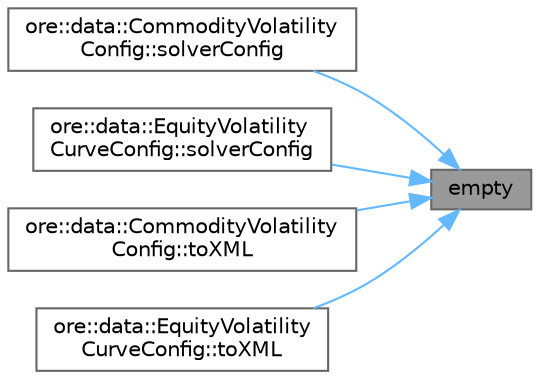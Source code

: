 digraph "empty"
{
 // INTERACTIVE_SVG=YES
 // LATEX_PDF_SIZE
  bgcolor="transparent";
  edge [fontname=Helvetica,fontsize=10,labelfontname=Helvetica,labelfontsize=10];
  node [fontname=Helvetica,fontsize=10,shape=box,height=0.2,width=0.4];
  rankdir="RL";
  Node1 [label="empty",height=0.2,width=0.4,color="gray40", fillcolor="grey60", style="filled", fontcolor="black",tooltip="Return true if default constructed and not populated i.e. no useful configuration."];
  Node1 -> Node2 [dir="back",color="steelblue1",style="solid"];
  Node2 [label="ore::data::CommodityVolatility\lConfig::solverConfig",height=0.2,width=0.4,color="grey40", fillcolor="white", style="filled",URL="$classore_1_1data_1_1_commodity_volatility_config.html#a1a32d6b6dbdc37abe8d182e0ad7e42f1",tooltip=" "];
  Node1 -> Node3 [dir="back",color="steelblue1",style="solid"];
  Node3 [label="ore::data::EquityVolatility\lCurveConfig::solverConfig",height=0.2,width=0.4,color="grey40", fillcolor="white", style="filled",URL="$classore_1_1data_1_1_equity_volatility_curve_config.html#a1a32d6b6dbdc37abe8d182e0ad7e42f1",tooltip=" "];
  Node1 -> Node4 [dir="back",color="steelblue1",style="solid"];
  Node4 [label="ore::data::CommodityVolatility\lConfig::toXML",height=0.2,width=0.4,color="grey40", fillcolor="white", style="filled",URL="$classore_1_1data_1_1_commodity_volatility_config.html#a98c77e5a9e18de0cd031a56f97459774",tooltip=" "];
  Node1 -> Node5 [dir="back",color="steelblue1",style="solid"];
  Node5 [label="ore::data::EquityVolatility\lCurveConfig::toXML",height=0.2,width=0.4,color="grey40", fillcolor="white", style="filled",URL="$classore_1_1data_1_1_equity_volatility_curve_config.html#a7efefb9270d6c4933e4c96de0771f17a",tooltip=" "];
}
